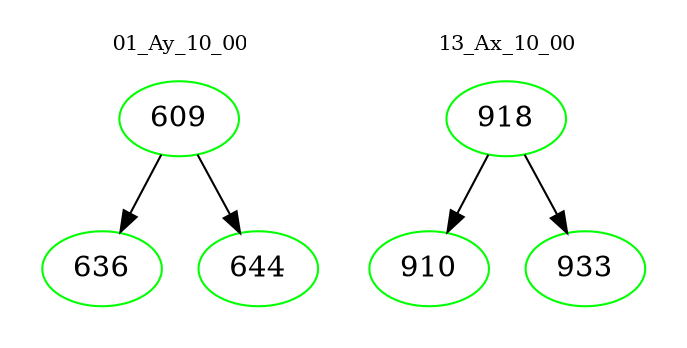digraph{
subgraph cluster_0 {
color = white
label = "01_Ay_10_00";
fontsize=10;
T0_609 [label="609", color="green"]
T0_609 -> T0_636 [color="black"]
T0_636 [label="636", color="green"]
T0_609 -> T0_644 [color="black"]
T0_644 [label="644", color="green"]
}
subgraph cluster_1 {
color = white
label = "13_Ax_10_00";
fontsize=10;
T1_918 [label="918", color="green"]
T1_918 -> T1_910 [color="black"]
T1_910 [label="910", color="green"]
T1_918 -> T1_933 [color="black"]
T1_933 [label="933", color="green"]
}
}
